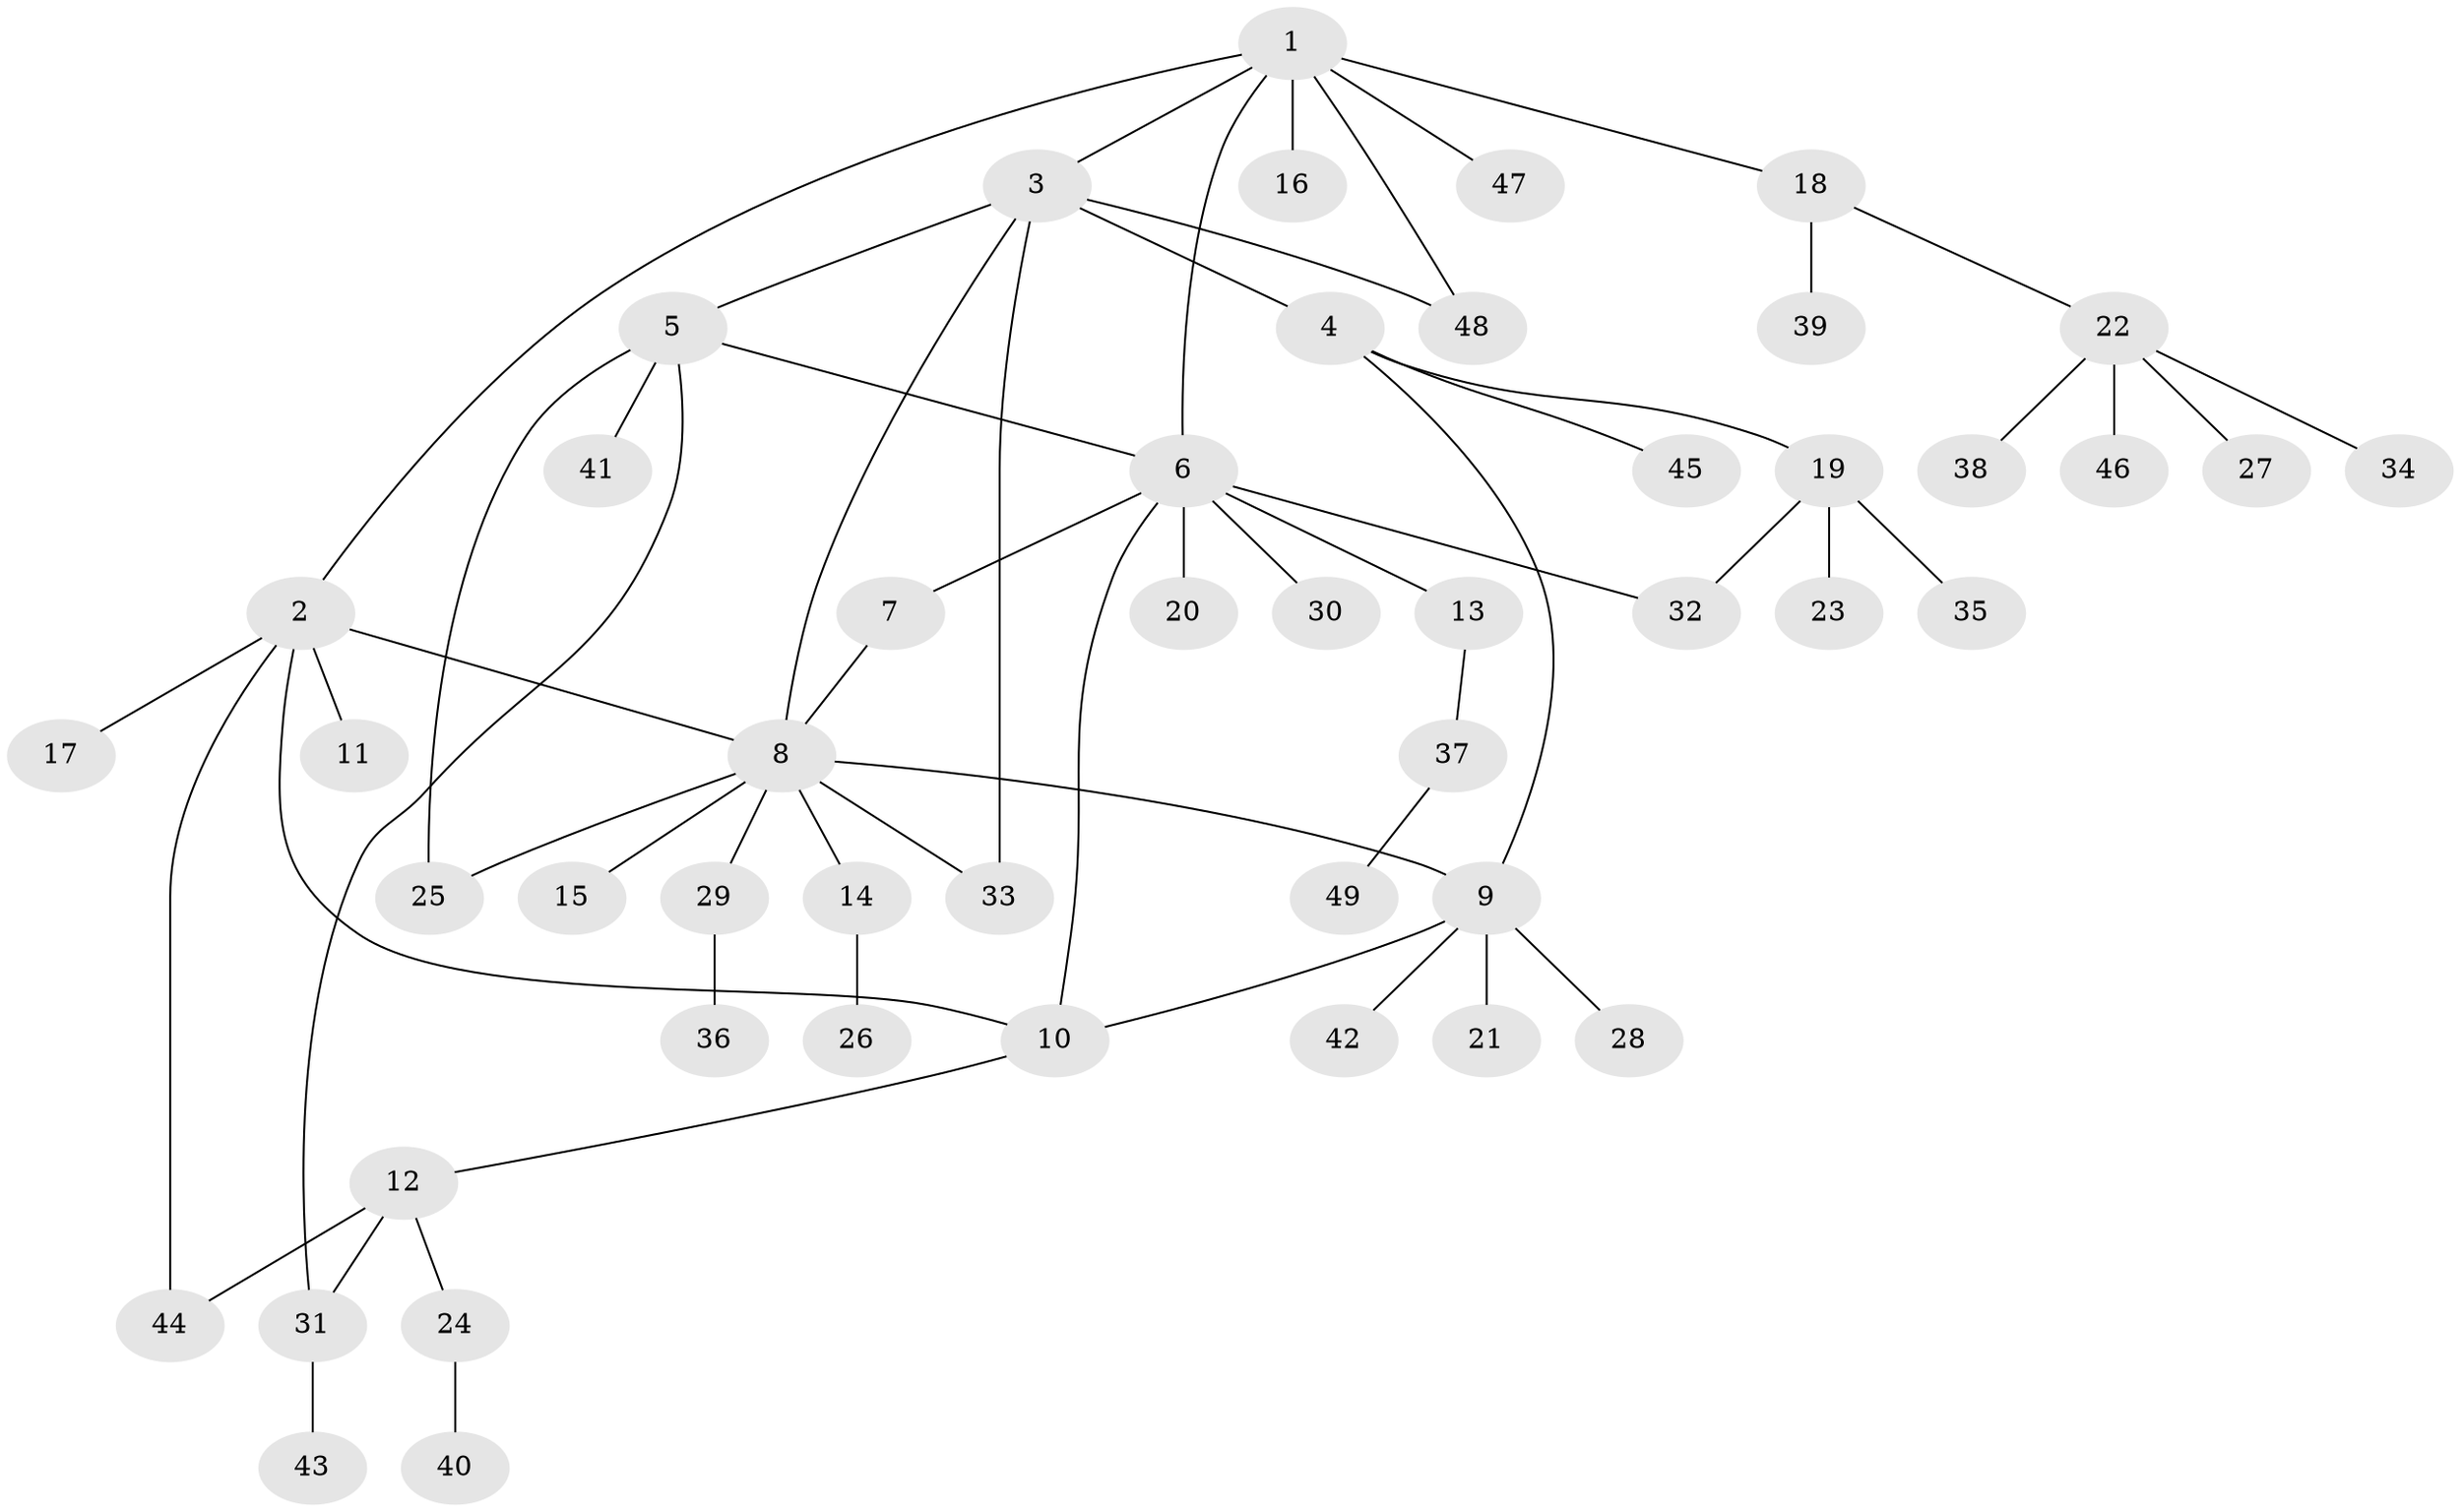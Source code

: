 // coarse degree distribution, {2: 0.24, 7: 0.04, 6: 0.08, 1: 0.36, 4: 0.12, 3: 0.12, 5: 0.04}
// Generated by graph-tools (version 1.1) at 2025/37/03/04/25 23:37:46]
// undirected, 49 vertices, 60 edges
graph export_dot {
  node [color=gray90,style=filled];
  1;
  2;
  3;
  4;
  5;
  6;
  7;
  8;
  9;
  10;
  11;
  12;
  13;
  14;
  15;
  16;
  17;
  18;
  19;
  20;
  21;
  22;
  23;
  24;
  25;
  26;
  27;
  28;
  29;
  30;
  31;
  32;
  33;
  34;
  35;
  36;
  37;
  38;
  39;
  40;
  41;
  42;
  43;
  44;
  45;
  46;
  47;
  48;
  49;
  1 -- 2;
  1 -- 3;
  1 -- 6;
  1 -- 16;
  1 -- 18;
  1 -- 47;
  1 -- 48;
  2 -- 8;
  2 -- 10;
  2 -- 11;
  2 -- 17;
  2 -- 44;
  3 -- 4;
  3 -- 5;
  3 -- 8;
  3 -- 33;
  3 -- 48;
  4 -- 9;
  4 -- 19;
  4 -- 45;
  5 -- 6;
  5 -- 25;
  5 -- 31;
  5 -- 41;
  6 -- 7;
  6 -- 10;
  6 -- 13;
  6 -- 20;
  6 -- 30;
  6 -- 32;
  7 -- 8;
  8 -- 9;
  8 -- 14;
  8 -- 15;
  8 -- 25;
  8 -- 29;
  8 -- 33;
  9 -- 10;
  9 -- 21;
  9 -- 28;
  9 -- 42;
  10 -- 12;
  12 -- 24;
  12 -- 31;
  12 -- 44;
  13 -- 37;
  14 -- 26;
  18 -- 22;
  18 -- 39;
  19 -- 23;
  19 -- 32;
  19 -- 35;
  22 -- 27;
  22 -- 34;
  22 -- 38;
  22 -- 46;
  24 -- 40;
  29 -- 36;
  31 -- 43;
  37 -- 49;
}
